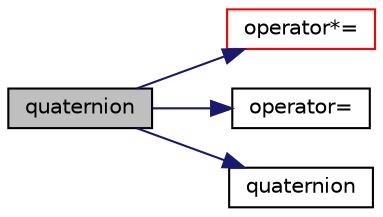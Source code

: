 digraph "quaternion"
{
  bgcolor="transparent";
  edge [fontname="Helvetica",fontsize="10",labelfontname="Helvetica",labelfontsize="10"];
  node [fontname="Helvetica",fontsize="10",shape=record];
  rankdir="LR";
  Node1 [label="quaternion",height=0.2,width=0.4,color="black", fillcolor="grey75", style="filled", fontcolor="black"];
  Node1 -> Node2 [color="midnightblue",fontsize="10",style="solid",fontname="Helvetica"];
  Node2 [label="operator*=",height=0.2,width=0.4,color="red",URL="$a02053.html#a8627cfb3833e85a679dcfbeacb13c5b3"];
  Node1 -> Node3 [color="midnightblue",fontsize="10",style="solid",fontname="Helvetica"];
  Node3 [label="operator=",height=0.2,width=0.4,color="black",URL="$a02053.html#ac69ffebe29baaedfe95c5acac8ea2c3e"];
  Node1 -> Node4 [color="midnightblue",fontsize="10",style="solid",fontname="Helvetica"];
  Node4 [label="quaternion",height=0.2,width=0.4,color="black",URL="$a02053.html#a13b30ba6a22a61f425cc22baf51e8e34",tooltip="Construct null. "];
}
